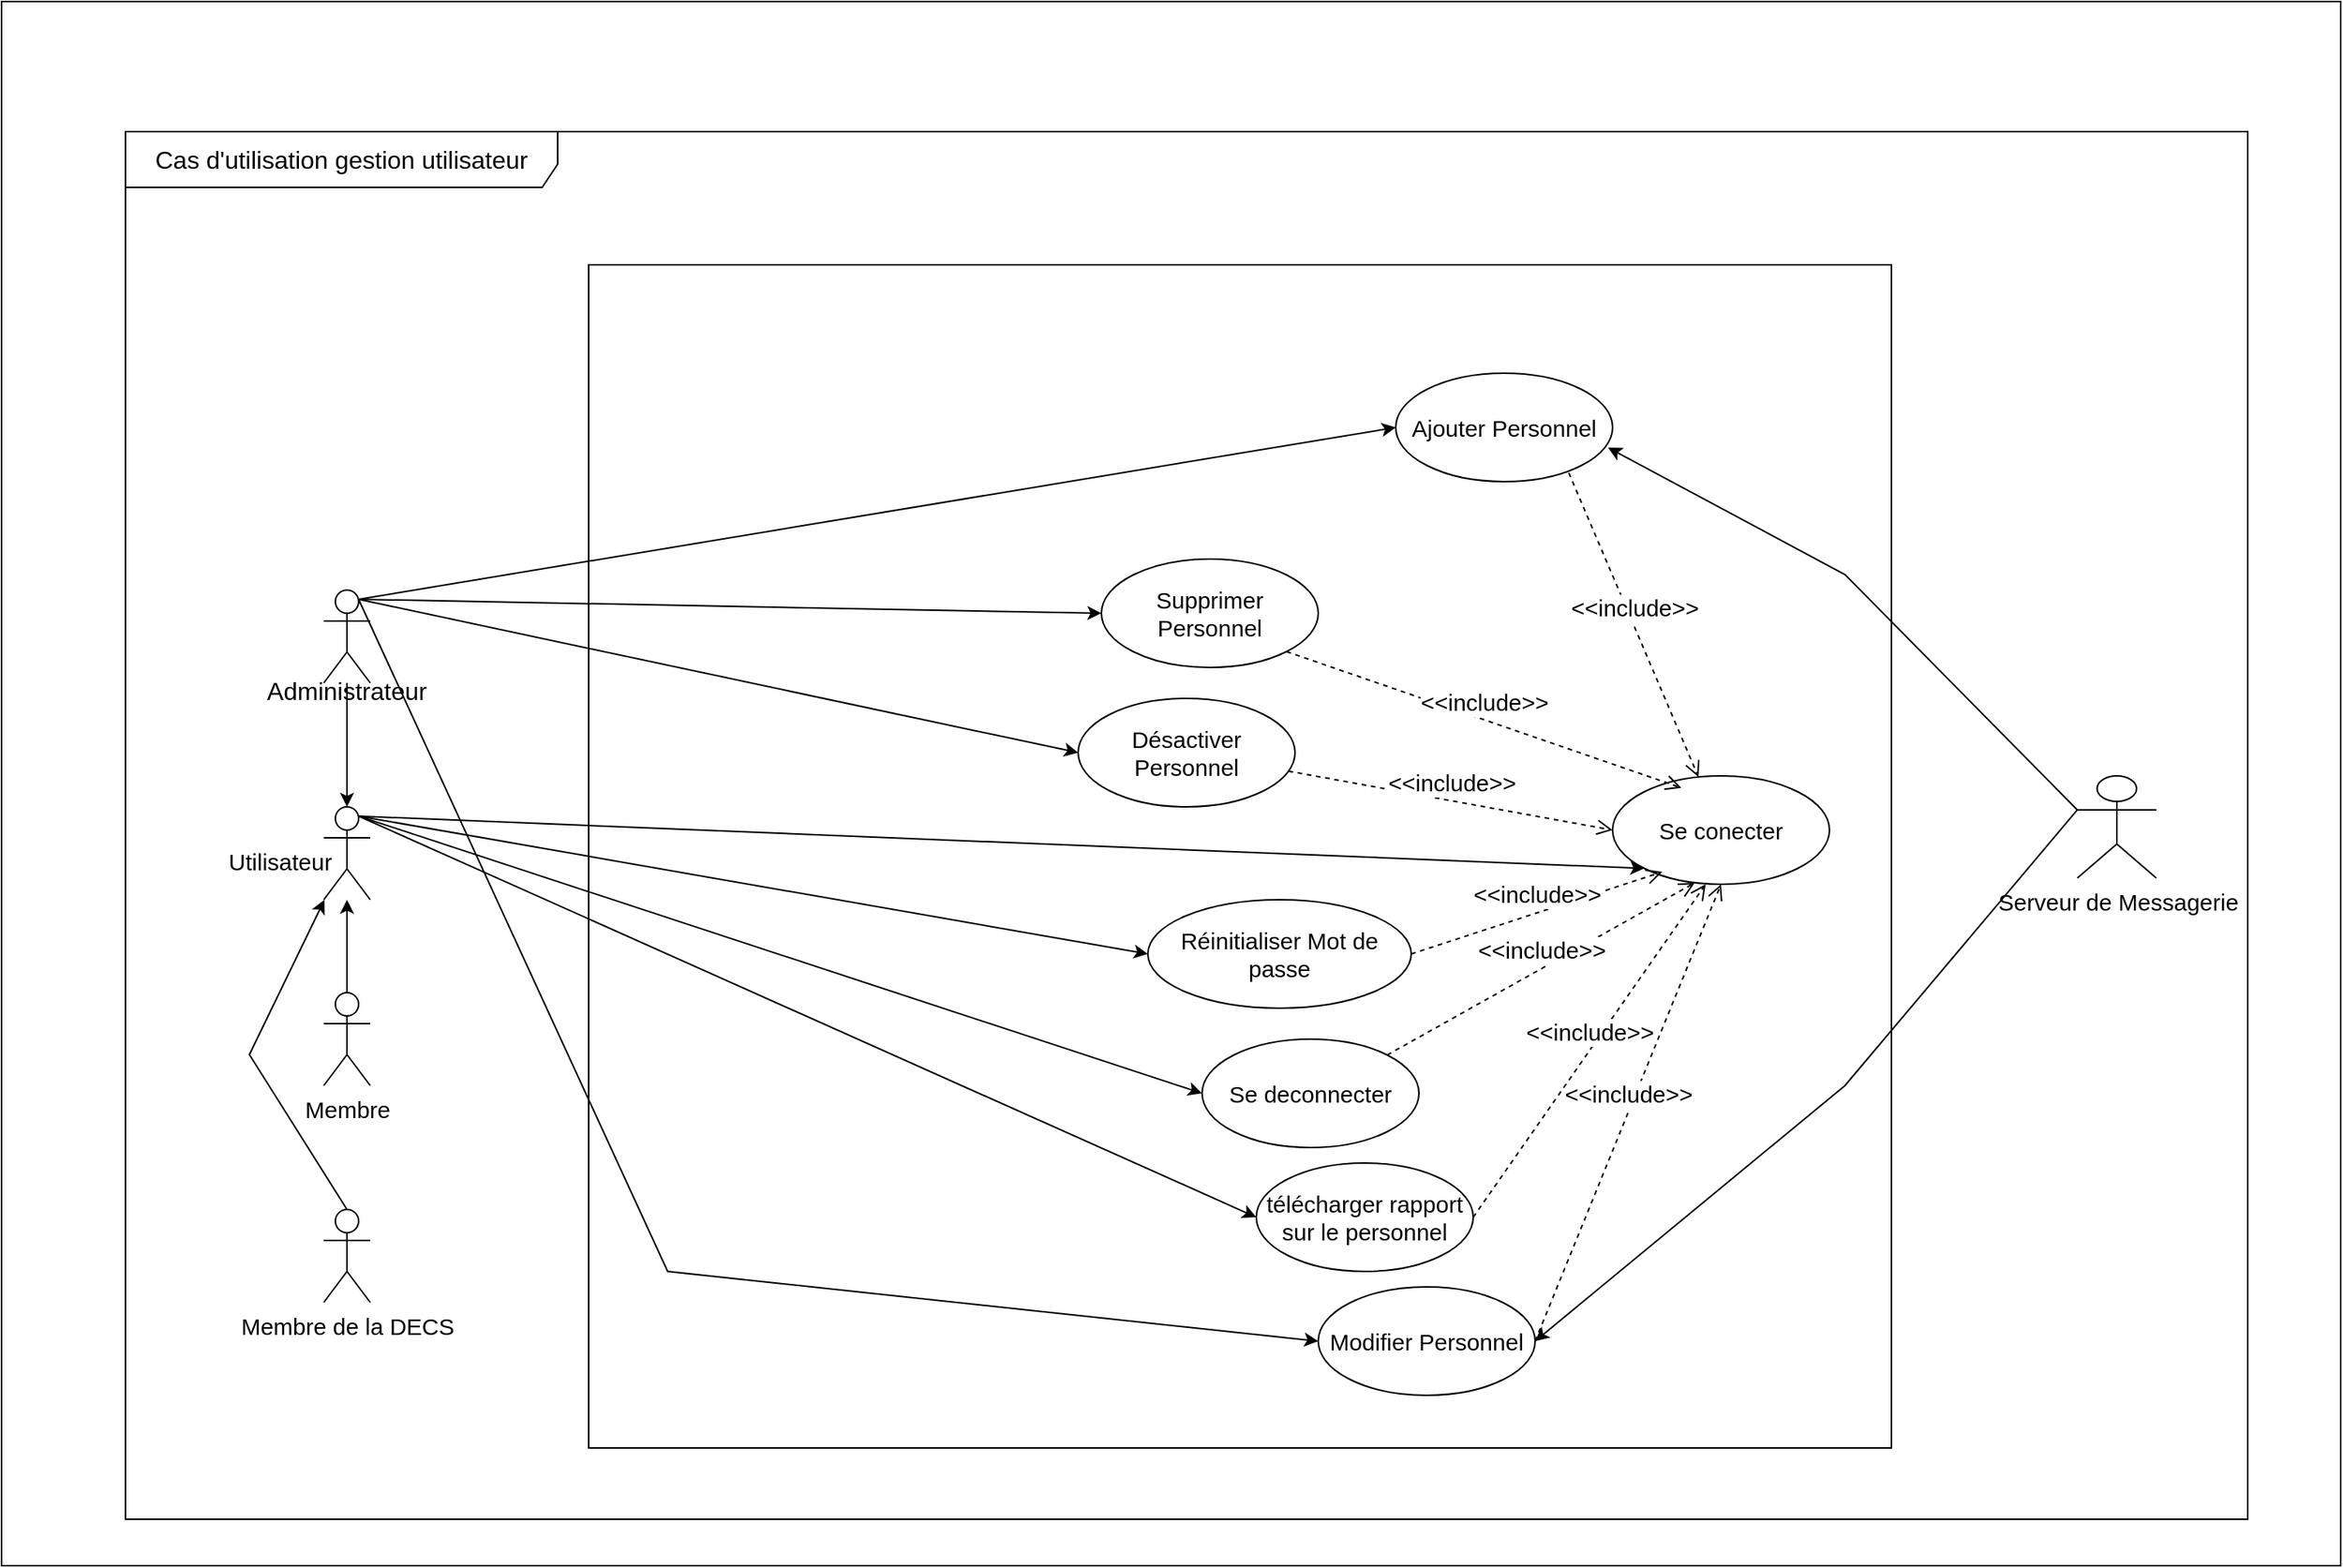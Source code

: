 <mxfile version="24.8.3">
  <diagram name="Page-1" id="_ri0b7pyoZSlwUfXbioE">
    <mxGraphModel dx="4180" dy="5149" grid="1" gridSize="10" guides="1" tooltips="1" connect="1" arrows="1" fold="1" page="1" pageScale="1" pageWidth="3300" pageHeight="4681" math="0" shadow="0">
      <root>
        <mxCell id="0" />
        <mxCell id="1" parent="0" />
        <mxCell id="vJyoMugsj6Gbt4VZx-OQ-1" value="" style="rounded=0;whiteSpace=wrap;html=1;" parent="1" vertex="1">
          <mxGeometry x="-140" y="-120" width="1510" height="1010" as="geometry" />
        </mxCell>
        <mxCell id="vJyoMugsj6Gbt4VZx-OQ-2" value="&lt;font style=&quot;font-size: 16px;&quot;&gt;Cas d&#39;utilisation gestion utilisateur&lt;/font&gt;" style="shape=umlFrame;whiteSpace=wrap;html=1;pointerEvents=0;recursiveResize=0;container=1;collapsible=0;width=279;height=36;" parent="1" vertex="1">
          <mxGeometry x="-60" y="-36" width="1370" height="896" as="geometry" />
        </mxCell>
        <mxCell id="vJyoMugsj6Gbt4VZx-OQ-3" value="&lt;font style=&quot;font-size: 15px;&quot;&gt;Consulter Réunion&lt;/font&gt;" style="ellipse;whiteSpace=wrap;html=1;" parent="vJyoMugsj6Gbt4VZx-OQ-2" vertex="1">
          <mxGeometry x="555" y="356" width="140" height="70" as="geometry" />
        </mxCell>
        <mxCell id="vJyoMugsj6Gbt4VZx-OQ-4" value="&lt;font style=&quot;font-size: 15px;&quot;&gt;Supprimer Reunion&lt;/font&gt;" style="ellipse;whiteSpace=wrap;html=1;" parent="vJyoMugsj6Gbt4VZx-OQ-2" vertex="1">
          <mxGeometry x="529" y="256" width="140" height="70" as="geometry" />
        </mxCell>
        <mxCell id="vJyoMugsj6Gbt4VZx-OQ-5" value="" style="rounded=0;whiteSpace=wrap;html=1;" parent="vJyoMugsj6Gbt4VZx-OQ-2" vertex="1">
          <mxGeometry x="299" y="86" width="841" height="764" as="geometry" />
        </mxCell>
        <mxCell id="vJyoMugsj6Gbt4VZx-OQ-6" value="&lt;font style=&quot;font-size: 15px;&quot;&gt;Serveur de Messagerie&lt;/font&gt;" style="shape=umlActor;verticalLabelPosition=bottom;verticalAlign=top;html=1;outlineConnect=0;" parent="vJyoMugsj6Gbt4VZx-OQ-2" vertex="1">
          <mxGeometry x="1260" y="416" width="51" height="66" as="geometry" />
        </mxCell>
        <mxCell id="vJyoMugsj6Gbt4VZx-OQ-8" value="&lt;font style=&quot;font-size: 15px;&quot;&gt;Désactiver Personnel&lt;/font&gt;" style="ellipse;whiteSpace=wrap;html=1;" parent="vJyoMugsj6Gbt4VZx-OQ-2" vertex="1">
          <mxGeometry x="615" y="366" width="140" height="70" as="geometry" />
        </mxCell>
        <mxCell id="vJyoMugsj6Gbt4VZx-OQ-9" value="&lt;font style=&quot;font-size: 15px;&quot;&gt;Supprimer Personnel&lt;/font&gt;" style="ellipse;whiteSpace=wrap;html=1;" parent="vJyoMugsj6Gbt4VZx-OQ-2" vertex="1">
          <mxGeometry x="630" y="276" width="140" height="70" as="geometry" />
        </mxCell>
        <mxCell id="vJyoMugsj6Gbt4VZx-OQ-10" value="&lt;font style=&quot;font-size: 15px;&quot;&gt;Ajouter Personnel&lt;/font&gt;" style="ellipse;whiteSpace=wrap;html=1;" parent="vJyoMugsj6Gbt4VZx-OQ-2" vertex="1">
          <mxGeometry x="820" y="156" width="140" height="70" as="geometry" />
        </mxCell>
        <mxCell id="vJyoMugsj6Gbt4VZx-OQ-13" value="" style="shape=umlActor;verticalLabelPosition=bottom;verticalAlign=top;html=1;outlineConnect=0;" parent="vJyoMugsj6Gbt4VZx-OQ-2" vertex="1">
          <mxGeometry x="128" y="296" width="30" height="60" as="geometry" />
        </mxCell>
        <mxCell id="vJyoMugsj6Gbt4VZx-OQ-14" value="" style="endArrow=classic;html=1;rounded=0;exitX=0.75;exitY=0.1;exitDx=0;exitDy=0;exitPerimeter=0;entryX=0;entryY=0.5;entryDx=0;entryDy=0;" parent="vJyoMugsj6Gbt4VZx-OQ-2" source="vJyoMugsj6Gbt4VZx-OQ-13" target="vJyoMugsj6Gbt4VZx-OQ-10" edge="1">
          <mxGeometry width="50" height="50" relative="1" as="geometry">
            <mxPoint x="619" y="396" as="sourcePoint" />
            <mxPoint x="669" y="346" as="targetPoint" />
          </mxGeometry>
        </mxCell>
        <mxCell id="vJyoMugsj6Gbt4VZx-OQ-15" value="" style="endArrow=classic;html=1;rounded=0;exitX=0.75;exitY=0.1;exitDx=0;exitDy=0;exitPerimeter=0;entryX=0;entryY=0.5;entryDx=0;entryDy=0;" parent="vJyoMugsj6Gbt4VZx-OQ-2" source="vJyoMugsj6Gbt4VZx-OQ-13" target="vJyoMugsj6Gbt4VZx-OQ-9" edge="1">
          <mxGeometry width="50" height="50" relative="1" as="geometry">
            <mxPoint x="619" y="396" as="sourcePoint" />
            <mxPoint x="669" y="346" as="targetPoint" />
          </mxGeometry>
        </mxCell>
        <mxCell id="vJyoMugsj6Gbt4VZx-OQ-17" value="" style="endArrow=classic;html=1;rounded=0;exitX=0.75;exitY=0.1;exitDx=0;exitDy=0;exitPerimeter=0;entryX=0;entryY=0.5;entryDx=0;entryDy=0;" parent="vJyoMugsj6Gbt4VZx-OQ-2" source="vJyoMugsj6Gbt4VZx-OQ-13" target="vJyoMugsj6Gbt4VZx-OQ-8" edge="1">
          <mxGeometry width="50" height="50" relative="1" as="geometry">
            <mxPoint x="499" y="346" as="sourcePoint" />
            <mxPoint x="549" y="296" as="targetPoint" />
          </mxGeometry>
        </mxCell>
        <mxCell id="vJyoMugsj6Gbt4VZx-OQ-18" value="&lt;font style=&quot;font-size: 15px;&quot;&gt;Modifier Personnel&lt;/font&gt;" style="ellipse;whiteSpace=wrap;html=1;" parent="vJyoMugsj6Gbt4VZx-OQ-2" vertex="1">
          <mxGeometry x="770" y="746" width="140" height="70" as="geometry" />
        </mxCell>
        <mxCell id="vJyoMugsj6Gbt4VZx-OQ-19" value="" style="endArrow=classic;html=1;rounded=0;exitX=0.75;exitY=0.1;exitDx=0;exitDy=0;exitPerimeter=0;entryX=0;entryY=0.5;entryDx=0;entryDy=0;" parent="vJyoMugsj6Gbt4VZx-OQ-2" source="vJyoMugsj6Gbt4VZx-OQ-13" target="vJyoMugsj6Gbt4VZx-OQ-18" edge="1">
          <mxGeometry width="50" height="50" relative="1" as="geometry">
            <mxPoint x="610" y="516" as="sourcePoint" />
            <mxPoint x="660" y="466" as="targetPoint" />
            <Array as="points">
              <mxPoint x="350" y="736" />
            </Array>
          </mxGeometry>
        </mxCell>
        <mxCell id="vJyoMugsj6Gbt4VZx-OQ-26" value="" style="shape=umlActor;verticalLabelPosition=bottom;verticalAlign=top;html=1;outlineConnect=0;" parent="vJyoMugsj6Gbt4VZx-OQ-2" vertex="1">
          <mxGeometry x="128" y="436" width="30" height="60" as="geometry" />
        </mxCell>
        <mxCell id="vJyoMugsj6Gbt4VZx-OQ-29" style="edgeStyle=orthogonalEdgeStyle;rounded=0;orthogonalLoop=1;jettySize=auto;html=1;" parent="vJyoMugsj6Gbt4VZx-OQ-2" source="vJyoMugsj6Gbt4VZx-OQ-13" target="vJyoMugsj6Gbt4VZx-OQ-26" edge="1">
          <mxGeometry relative="1" as="geometry" />
        </mxCell>
        <mxCell id="vJyoMugsj6Gbt4VZx-OQ-32" value="&lt;font style=&quot;font-size: 15px;&quot;&gt;Réinitialiser Mot de passe&lt;/font&gt;" style="ellipse;whiteSpace=wrap;html=1;" parent="vJyoMugsj6Gbt4VZx-OQ-2" vertex="1">
          <mxGeometry x="660" y="496" width="170" height="70" as="geometry" />
        </mxCell>
        <mxCell id="vJyoMugsj6Gbt4VZx-OQ-33" value="&lt;font style=&quot;font-size: 15px;&quot;&gt;Se deconnecter&lt;/font&gt;" style="ellipse;whiteSpace=wrap;html=1;" parent="vJyoMugsj6Gbt4VZx-OQ-2" vertex="1">
          <mxGeometry x="695" y="586" width="140" height="70" as="geometry" />
        </mxCell>
        <mxCell id="vJyoMugsj6Gbt4VZx-OQ-34" value="" style="endArrow=classic;html=1;rounded=0;exitX=0.75;exitY=0.1;exitDx=0;exitDy=0;exitPerimeter=0;entryX=0;entryY=0.5;entryDx=0;entryDy=0;" parent="vJyoMugsj6Gbt4VZx-OQ-2" source="vJyoMugsj6Gbt4VZx-OQ-26" target="vJyoMugsj6Gbt4VZx-OQ-33" edge="1">
          <mxGeometry width="50" height="50" relative="1" as="geometry">
            <mxPoint x="450" y="656" as="sourcePoint" />
            <mxPoint x="500" y="606" as="targetPoint" />
          </mxGeometry>
        </mxCell>
        <mxCell id="vJyoMugsj6Gbt4VZx-OQ-35" value="" style="endArrow=classic;html=1;rounded=0;exitX=0.75;exitY=0.1;exitDx=0;exitDy=0;exitPerimeter=0;entryX=0;entryY=0.5;entryDx=0;entryDy=0;" parent="vJyoMugsj6Gbt4VZx-OQ-2" source="vJyoMugsj6Gbt4VZx-OQ-26" target="vJyoMugsj6Gbt4VZx-OQ-32" edge="1">
          <mxGeometry width="50" height="50" relative="1" as="geometry">
            <mxPoint x="450" y="656" as="sourcePoint" />
            <mxPoint x="500" y="606" as="targetPoint" />
          </mxGeometry>
        </mxCell>
        <mxCell id="vJyoMugsj6Gbt4VZx-OQ-20" value="&lt;font style=&quot;font-size: 15px;&quot;&gt;Se conecter&lt;/font&gt;" style="ellipse;whiteSpace=wrap;html=1;" parent="vJyoMugsj6Gbt4VZx-OQ-2" vertex="1">
          <mxGeometry x="960" y="416" width="140" height="70" as="geometry" />
        </mxCell>
        <mxCell id="vJyoMugsj6Gbt4VZx-OQ-21" value="&lt;font style=&quot;font-size: 15px;&quot;&gt;&amp;lt;&amp;lt;include&amp;gt;&amp;gt;&lt;/font&gt;" style="html=1;verticalAlign=bottom;endArrow=open;dashed=1;endSize=8;curved=0;rounded=0;exitX=1;exitY=1;exitDx=0;exitDy=0;entryX=0.317;entryY=0.11;entryDx=0;entryDy=0;entryPerimeter=0;" parent="vJyoMugsj6Gbt4VZx-OQ-2" source="vJyoMugsj6Gbt4VZx-OQ-9" target="vJyoMugsj6Gbt4VZx-OQ-20" edge="1">
          <mxGeometry relative="1" as="geometry">
            <mxPoint x="630" y="316" as="sourcePoint" />
            <mxPoint x="550" y="316" as="targetPoint" />
          </mxGeometry>
        </mxCell>
        <mxCell id="vJyoMugsj6Gbt4VZx-OQ-22" value="&lt;font style=&quot;font-size: 15px;&quot;&gt;&amp;lt;&amp;lt;include&amp;gt;&amp;gt;&lt;/font&gt;" style="html=1;verticalAlign=bottom;endArrow=open;dashed=1;endSize=8;curved=0;rounded=0;exitX=0.798;exitY=0.919;exitDx=0;exitDy=0;exitPerimeter=0;" parent="vJyoMugsj6Gbt4VZx-OQ-2" source="vJyoMugsj6Gbt4VZx-OQ-10" target="vJyoMugsj6Gbt4VZx-OQ-20" edge="1">
          <mxGeometry relative="1" as="geometry">
            <mxPoint x="630" y="316" as="sourcePoint" />
            <mxPoint x="550" y="316" as="targetPoint" />
          </mxGeometry>
        </mxCell>
        <mxCell id="vJyoMugsj6Gbt4VZx-OQ-23" value="&lt;font style=&quot;font-size: 15px;&quot;&gt;&amp;lt;&amp;lt;include&amp;gt;&amp;gt;&lt;/font&gt;" style="html=1;verticalAlign=bottom;endArrow=open;dashed=1;endSize=8;curved=0;rounded=0;entryX=0;entryY=0.5;entryDx=0;entryDy=0;" parent="vJyoMugsj6Gbt4VZx-OQ-2" source="vJyoMugsj6Gbt4VZx-OQ-8" target="vJyoMugsj6Gbt4VZx-OQ-20" edge="1">
          <mxGeometry x="0.004" relative="1" as="geometry">
            <mxPoint x="740" y="336" as="sourcePoint" />
            <mxPoint x="660" y="336" as="targetPoint" />
            <mxPoint as="offset" />
          </mxGeometry>
        </mxCell>
        <mxCell id="vJyoMugsj6Gbt4VZx-OQ-25" value="&lt;font style=&quot;font-size: 15px;&quot;&gt;&amp;lt;&amp;lt;include&amp;gt;&amp;gt;&lt;/font&gt;" style="html=1;verticalAlign=bottom;endArrow=open;dashed=1;endSize=8;curved=0;rounded=0;entryX=0.5;entryY=1;entryDx=0;entryDy=0;exitX=1;exitY=0.5;exitDx=0;exitDy=0;" parent="vJyoMugsj6Gbt4VZx-OQ-2" source="vJyoMugsj6Gbt4VZx-OQ-18" target="vJyoMugsj6Gbt4VZx-OQ-20" edge="1">
          <mxGeometry x="0.004" relative="1" as="geometry">
            <mxPoint x="730" y="461" as="sourcePoint" />
            <mxPoint x="900" y="461" as="targetPoint" />
            <mxPoint as="offset" />
          </mxGeometry>
        </mxCell>
        <mxCell id="vJyoMugsj6Gbt4VZx-OQ-30" value="" style="endArrow=classic;html=1;rounded=0;exitX=0.75;exitY=0.1;exitDx=0;exitDy=0;exitPerimeter=0;entryX=0;entryY=1;entryDx=0;entryDy=0;" parent="vJyoMugsj6Gbt4VZx-OQ-2" source="vJyoMugsj6Gbt4VZx-OQ-26" target="vJyoMugsj6Gbt4VZx-OQ-20" edge="1">
          <mxGeometry width="50" height="50" relative="1" as="geometry">
            <mxPoint x="470" y="636" as="sourcePoint" />
            <mxPoint x="520" y="586" as="targetPoint" />
          </mxGeometry>
        </mxCell>
        <mxCell id="vJyoMugsj6Gbt4VZx-OQ-37" value="&lt;font style=&quot;font-size: 15px;&quot;&gt;&amp;lt;&amp;lt;include&amp;gt;&amp;gt;&lt;/font&gt;" style="html=1;verticalAlign=bottom;endArrow=open;dashed=1;endSize=8;curved=0;rounded=0;entryX=0.229;entryY=0.886;entryDx=0;entryDy=0;exitX=1;exitY=0.5;exitDx=0;exitDy=0;entryPerimeter=0;" parent="vJyoMugsj6Gbt4VZx-OQ-2" source="vJyoMugsj6Gbt4VZx-OQ-32" target="vJyoMugsj6Gbt4VZx-OQ-20" edge="1">
          <mxGeometry x="0.004" relative="1" as="geometry">
            <mxPoint x="930" y="761" as="sourcePoint" />
            <mxPoint x="1050" y="506" as="targetPoint" />
            <mxPoint as="offset" />
          </mxGeometry>
        </mxCell>
        <mxCell id="vJyoMugsj6Gbt4VZx-OQ-36" value="&lt;font style=&quot;font-size: 15px;&quot;&gt;&amp;lt;&amp;lt;include&amp;gt;&amp;gt;&lt;/font&gt;" style="html=1;verticalAlign=bottom;endArrow=open;dashed=1;endSize=8;curved=0;rounded=0;entryX=0.379;entryY=0.986;entryDx=0;entryDy=0;exitX=1;exitY=0;exitDx=0;exitDy=0;entryPerimeter=0;" parent="vJyoMugsj6Gbt4VZx-OQ-2" source="vJyoMugsj6Gbt4VZx-OQ-33" target="vJyoMugsj6Gbt4VZx-OQ-20" edge="1">
          <mxGeometry x="0.004" relative="1" as="geometry">
            <mxPoint x="920" y="751" as="sourcePoint" />
            <mxPoint x="1040" y="496" as="targetPoint" />
            <mxPoint as="offset" />
          </mxGeometry>
        </mxCell>
        <mxCell id="vJyoMugsj6Gbt4VZx-OQ-38" value="" style="endArrow=classic;html=1;rounded=0;entryX=1;entryY=0.5;entryDx=0;entryDy=0;exitX=0;exitY=0.333;exitDx=0;exitDy=0;exitPerimeter=0;" parent="vJyoMugsj6Gbt4VZx-OQ-2" source="vJyoMugsj6Gbt4VZx-OQ-6" target="vJyoMugsj6Gbt4VZx-OQ-18" edge="1">
          <mxGeometry width="50" height="50" relative="1" as="geometry">
            <mxPoint x="950" y="516" as="sourcePoint" />
            <mxPoint x="1000" y="466" as="targetPoint" />
            <Array as="points">
              <mxPoint x="1110" y="616" />
            </Array>
          </mxGeometry>
        </mxCell>
        <mxCell id="vJyoMugsj6Gbt4VZx-OQ-39" value="" style="endArrow=classic;html=1;rounded=0;entryX=0.979;entryY=0.686;entryDx=0;entryDy=0;entryPerimeter=0;exitX=0;exitY=0.333;exitDx=0;exitDy=0;exitPerimeter=0;" parent="vJyoMugsj6Gbt4VZx-OQ-2" source="vJyoMugsj6Gbt4VZx-OQ-6" target="vJyoMugsj6Gbt4VZx-OQ-10" edge="1">
          <mxGeometry width="50" height="50" relative="1" as="geometry">
            <mxPoint x="950" y="356" as="sourcePoint" />
            <mxPoint x="1000" y="306" as="targetPoint" />
            <Array as="points">
              <mxPoint x="1110" y="286" />
            </Array>
          </mxGeometry>
        </mxCell>
        <mxCell id="vJyoMugsj6Gbt4VZx-OQ-43" style="edgeStyle=orthogonalEdgeStyle;rounded=0;orthogonalLoop=1;jettySize=auto;html=1;" parent="vJyoMugsj6Gbt4VZx-OQ-2" source="vJyoMugsj6Gbt4VZx-OQ-40" target="vJyoMugsj6Gbt4VZx-OQ-26" edge="1">
          <mxGeometry relative="1" as="geometry" />
        </mxCell>
        <mxCell id="vJyoMugsj6Gbt4VZx-OQ-40" value="&lt;font style=&quot;font-size: 15px;&quot;&gt;Membre&lt;/font&gt;" style="shape=umlActor;verticalLabelPosition=bottom;verticalAlign=top;html=1;outlineConnect=0;" parent="vJyoMugsj6Gbt4VZx-OQ-2" vertex="1">
          <mxGeometry x="128" y="556" width="30" height="60" as="geometry" />
        </mxCell>
        <mxCell id="vJyoMugsj6Gbt4VZx-OQ-41" value="&lt;font style=&quot;font-size: 15px;&quot;&gt;Membre de la DECS&lt;/font&gt;" style="shape=umlActor;verticalLabelPosition=bottom;verticalAlign=top;html=1;outlineConnect=0;" parent="vJyoMugsj6Gbt4VZx-OQ-2" vertex="1">
          <mxGeometry x="128" y="696" width="30" height="60" as="geometry" />
        </mxCell>
        <mxCell id="vJyoMugsj6Gbt4VZx-OQ-42" value="" style="endArrow=classic;html=1;rounded=0;exitX=0.5;exitY=0;exitDx=0;exitDy=0;exitPerimeter=0;" parent="vJyoMugsj6Gbt4VZx-OQ-2" source="vJyoMugsj6Gbt4VZx-OQ-41" target="vJyoMugsj6Gbt4VZx-OQ-26" edge="1">
          <mxGeometry width="50" height="50" relative="1" as="geometry">
            <mxPoint x="340" y="686" as="sourcePoint" />
            <mxPoint x="390" y="636" as="targetPoint" />
            <Array as="points">
              <mxPoint x="80" y="596" />
            </Array>
          </mxGeometry>
        </mxCell>
        <mxCell id="vJyoMugsj6Gbt4VZx-OQ-47" value="&lt;font style=&quot;font-size: 15px;&quot;&gt;télécharger rapport sur le personnel&lt;/font&gt;" style="ellipse;whiteSpace=wrap;html=1;" parent="vJyoMugsj6Gbt4VZx-OQ-2" vertex="1">
          <mxGeometry x="730" y="666" width="140" height="70" as="geometry" />
        </mxCell>
        <mxCell id="vJyoMugsj6Gbt4VZx-OQ-48" value="" style="endArrow=classic;html=1;rounded=0;exitX=0.75;exitY=0.1;exitDx=0;exitDy=0;exitPerimeter=0;entryX=0;entryY=0.5;entryDx=0;entryDy=0;" parent="vJyoMugsj6Gbt4VZx-OQ-2" source="vJyoMugsj6Gbt4VZx-OQ-26" target="vJyoMugsj6Gbt4VZx-OQ-47" edge="1">
          <mxGeometry width="50" height="50" relative="1" as="geometry">
            <mxPoint x="600" y="676" as="sourcePoint" />
            <mxPoint x="650" y="626" as="targetPoint" />
          </mxGeometry>
        </mxCell>
        <mxCell id="vJyoMugsj6Gbt4VZx-OQ-49" value="&lt;font style=&quot;font-size: 15px;&quot;&gt;&amp;lt;&amp;lt;include&amp;gt;&amp;gt;&lt;/font&gt;" style="html=1;verticalAlign=bottom;endArrow=open;dashed=1;endSize=8;curved=0;rounded=0;entryX=0.429;entryY=1;entryDx=0;entryDy=0;exitX=1;exitY=0.5;exitDx=0;exitDy=0;entryPerimeter=0;" parent="vJyoMugsj6Gbt4VZx-OQ-2" source="vJyoMugsj6Gbt4VZx-OQ-47" target="vJyoMugsj6Gbt4VZx-OQ-20" edge="1">
          <mxGeometry x="0.004" relative="1" as="geometry">
            <mxPoint x="824" y="606" as="sourcePoint" />
            <mxPoint x="1023" y="495" as="targetPoint" />
            <mxPoint as="offset" />
          </mxGeometry>
        </mxCell>
        <mxCell id="vJyoMugsj6Gbt4VZx-OQ-7" value="Administrateur" style="text;html=1;align=center;verticalAlign=middle;whiteSpace=wrap;rounded=0;fontSize=16;" parent="1" vertex="1">
          <mxGeometry x="53" y="310" width="60" height="30" as="geometry" />
        </mxCell>
        <mxCell id="vJyoMugsj6Gbt4VZx-OQ-44" value="&lt;font style=&quot;font-size: 15px;&quot;&gt;Utilisateur&lt;/font&gt;" style="text;html=1;align=center;verticalAlign=middle;whiteSpace=wrap;rounded=0;" parent="1" vertex="1">
          <mxGeometry x="10" y="420" width="60" height="30" as="geometry" />
        </mxCell>
      </root>
    </mxGraphModel>
  </diagram>
</mxfile>
